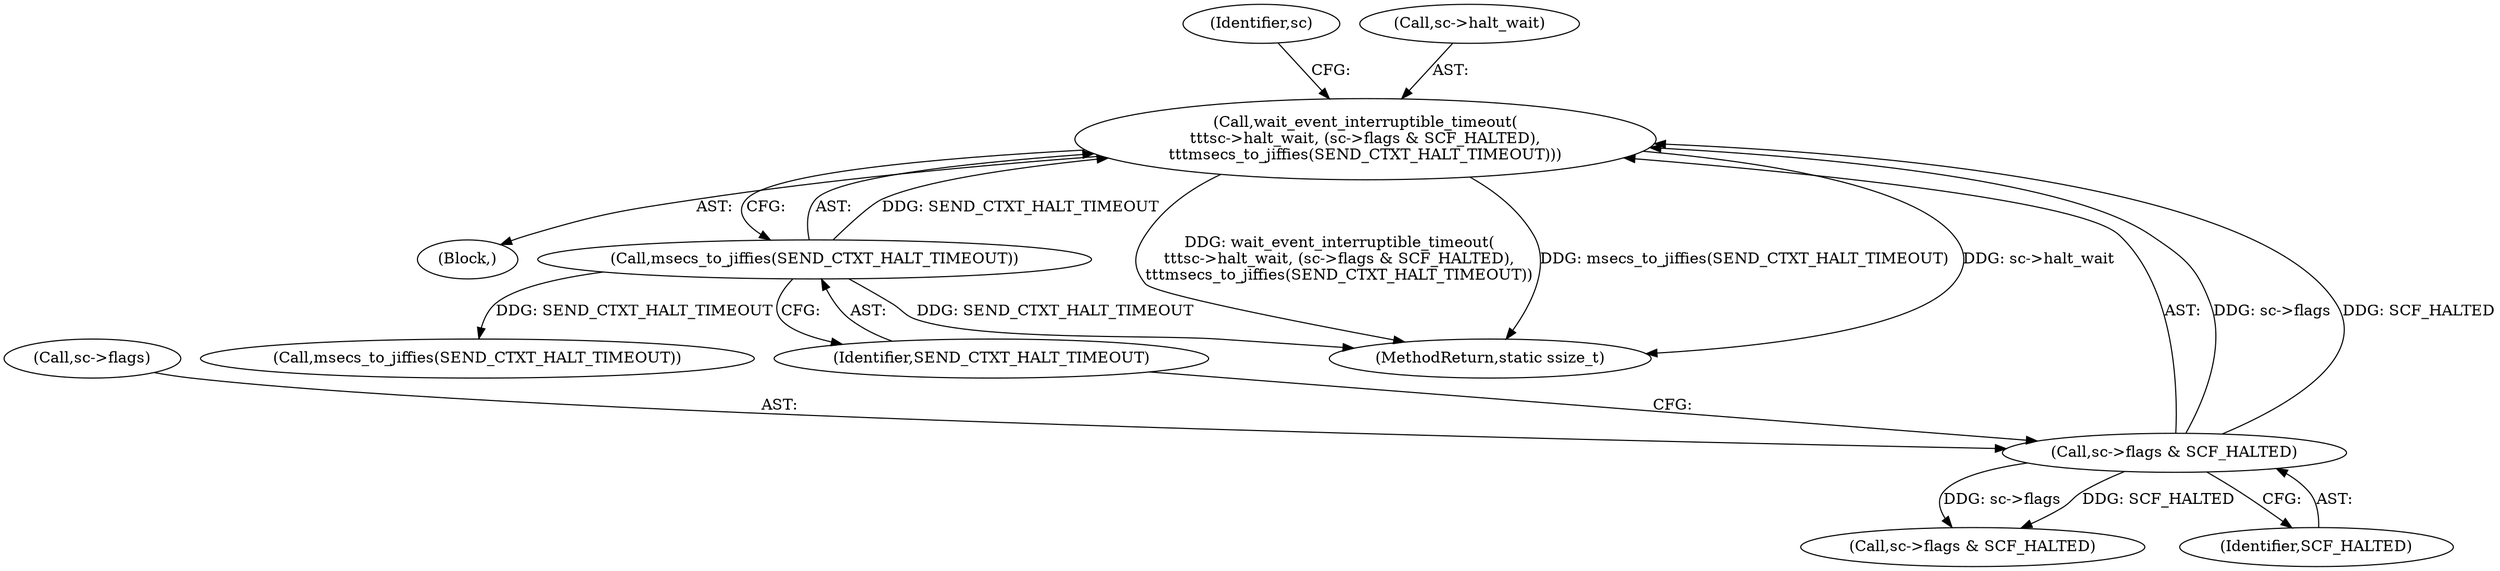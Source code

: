 digraph "0_linux_e6bd18f57aad1a2d1ef40e646d03ed0f2515c9e3_3@pointer" {
"1000558" [label="(Call,wait_event_interruptible_timeout(\n\t\t\tsc->halt_wait, (sc->flags & SCF_HALTED),\n\t\t\tmsecs_to_jiffies(SEND_CTXT_HALT_TIMEOUT)))"];
"1000562" [label="(Call,sc->flags & SCF_HALTED)"];
"1000567" [label="(Call,msecs_to_jiffies(SEND_CTXT_HALT_TIMEOUT))"];
"1000526" [label="(Block,)"];
"1000571" [label="(Call,sc->flags & SCF_HALTED)"];
"1000567" [label="(Call,msecs_to_jiffies(SEND_CTXT_HALT_TIMEOUT))"];
"1000600" [label="(Call,msecs_to_jiffies(SEND_CTXT_HALT_TIMEOUT))"];
"1000573" [label="(Identifier,sc)"];
"1000562" [label="(Call,sc->flags & SCF_HALTED)"];
"1000566" [label="(Identifier,SCF_HALTED)"];
"1000568" [label="(Identifier,SEND_CTXT_HALT_TIMEOUT)"];
"1000558" [label="(Call,wait_event_interruptible_timeout(\n\t\t\tsc->halt_wait, (sc->flags & SCF_HALTED),\n\t\t\tmsecs_to_jiffies(SEND_CTXT_HALT_TIMEOUT)))"];
"1000672" [label="(MethodReturn,static ssize_t)"];
"1000559" [label="(Call,sc->halt_wait)"];
"1000563" [label="(Call,sc->flags)"];
"1000558" -> "1000526"  [label="AST: "];
"1000558" -> "1000567"  [label="CFG: "];
"1000559" -> "1000558"  [label="AST: "];
"1000562" -> "1000558"  [label="AST: "];
"1000567" -> "1000558"  [label="AST: "];
"1000573" -> "1000558"  [label="CFG: "];
"1000558" -> "1000672"  [label="DDG: wait_event_interruptible_timeout(\n\t\t\tsc->halt_wait, (sc->flags & SCF_HALTED),\n\t\t\tmsecs_to_jiffies(SEND_CTXT_HALT_TIMEOUT))"];
"1000558" -> "1000672"  [label="DDG: msecs_to_jiffies(SEND_CTXT_HALT_TIMEOUT)"];
"1000558" -> "1000672"  [label="DDG: sc->halt_wait"];
"1000562" -> "1000558"  [label="DDG: sc->flags"];
"1000562" -> "1000558"  [label="DDG: SCF_HALTED"];
"1000567" -> "1000558"  [label="DDG: SEND_CTXT_HALT_TIMEOUT"];
"1000562" -> "1000566"  [label="CFG: "];
"1000563" -> "1000562"  [label="AST: "];
"1000566" -> "1000562"  [label="AST: "];
"1000568" -> "1000562"  [label="CFG: "];
"1000562" -> "1000571"  [label="DDG: sc->flags"];
"1000562" -> "1000571"  [label="DDG: SCF_HALTED"];
"1000567" -> "1000568"  [label="CFG: "];
"1000568" -> "1000567"  [label="AST: "];
"1000567" -> "1000672"  [label="DDG: SEND_CTXT_HALT_TIMEOUT"];
"1000567" -> "1000600"  [label="DDG: SEND_CTXT_HALT_TIMEOUT"];
}
